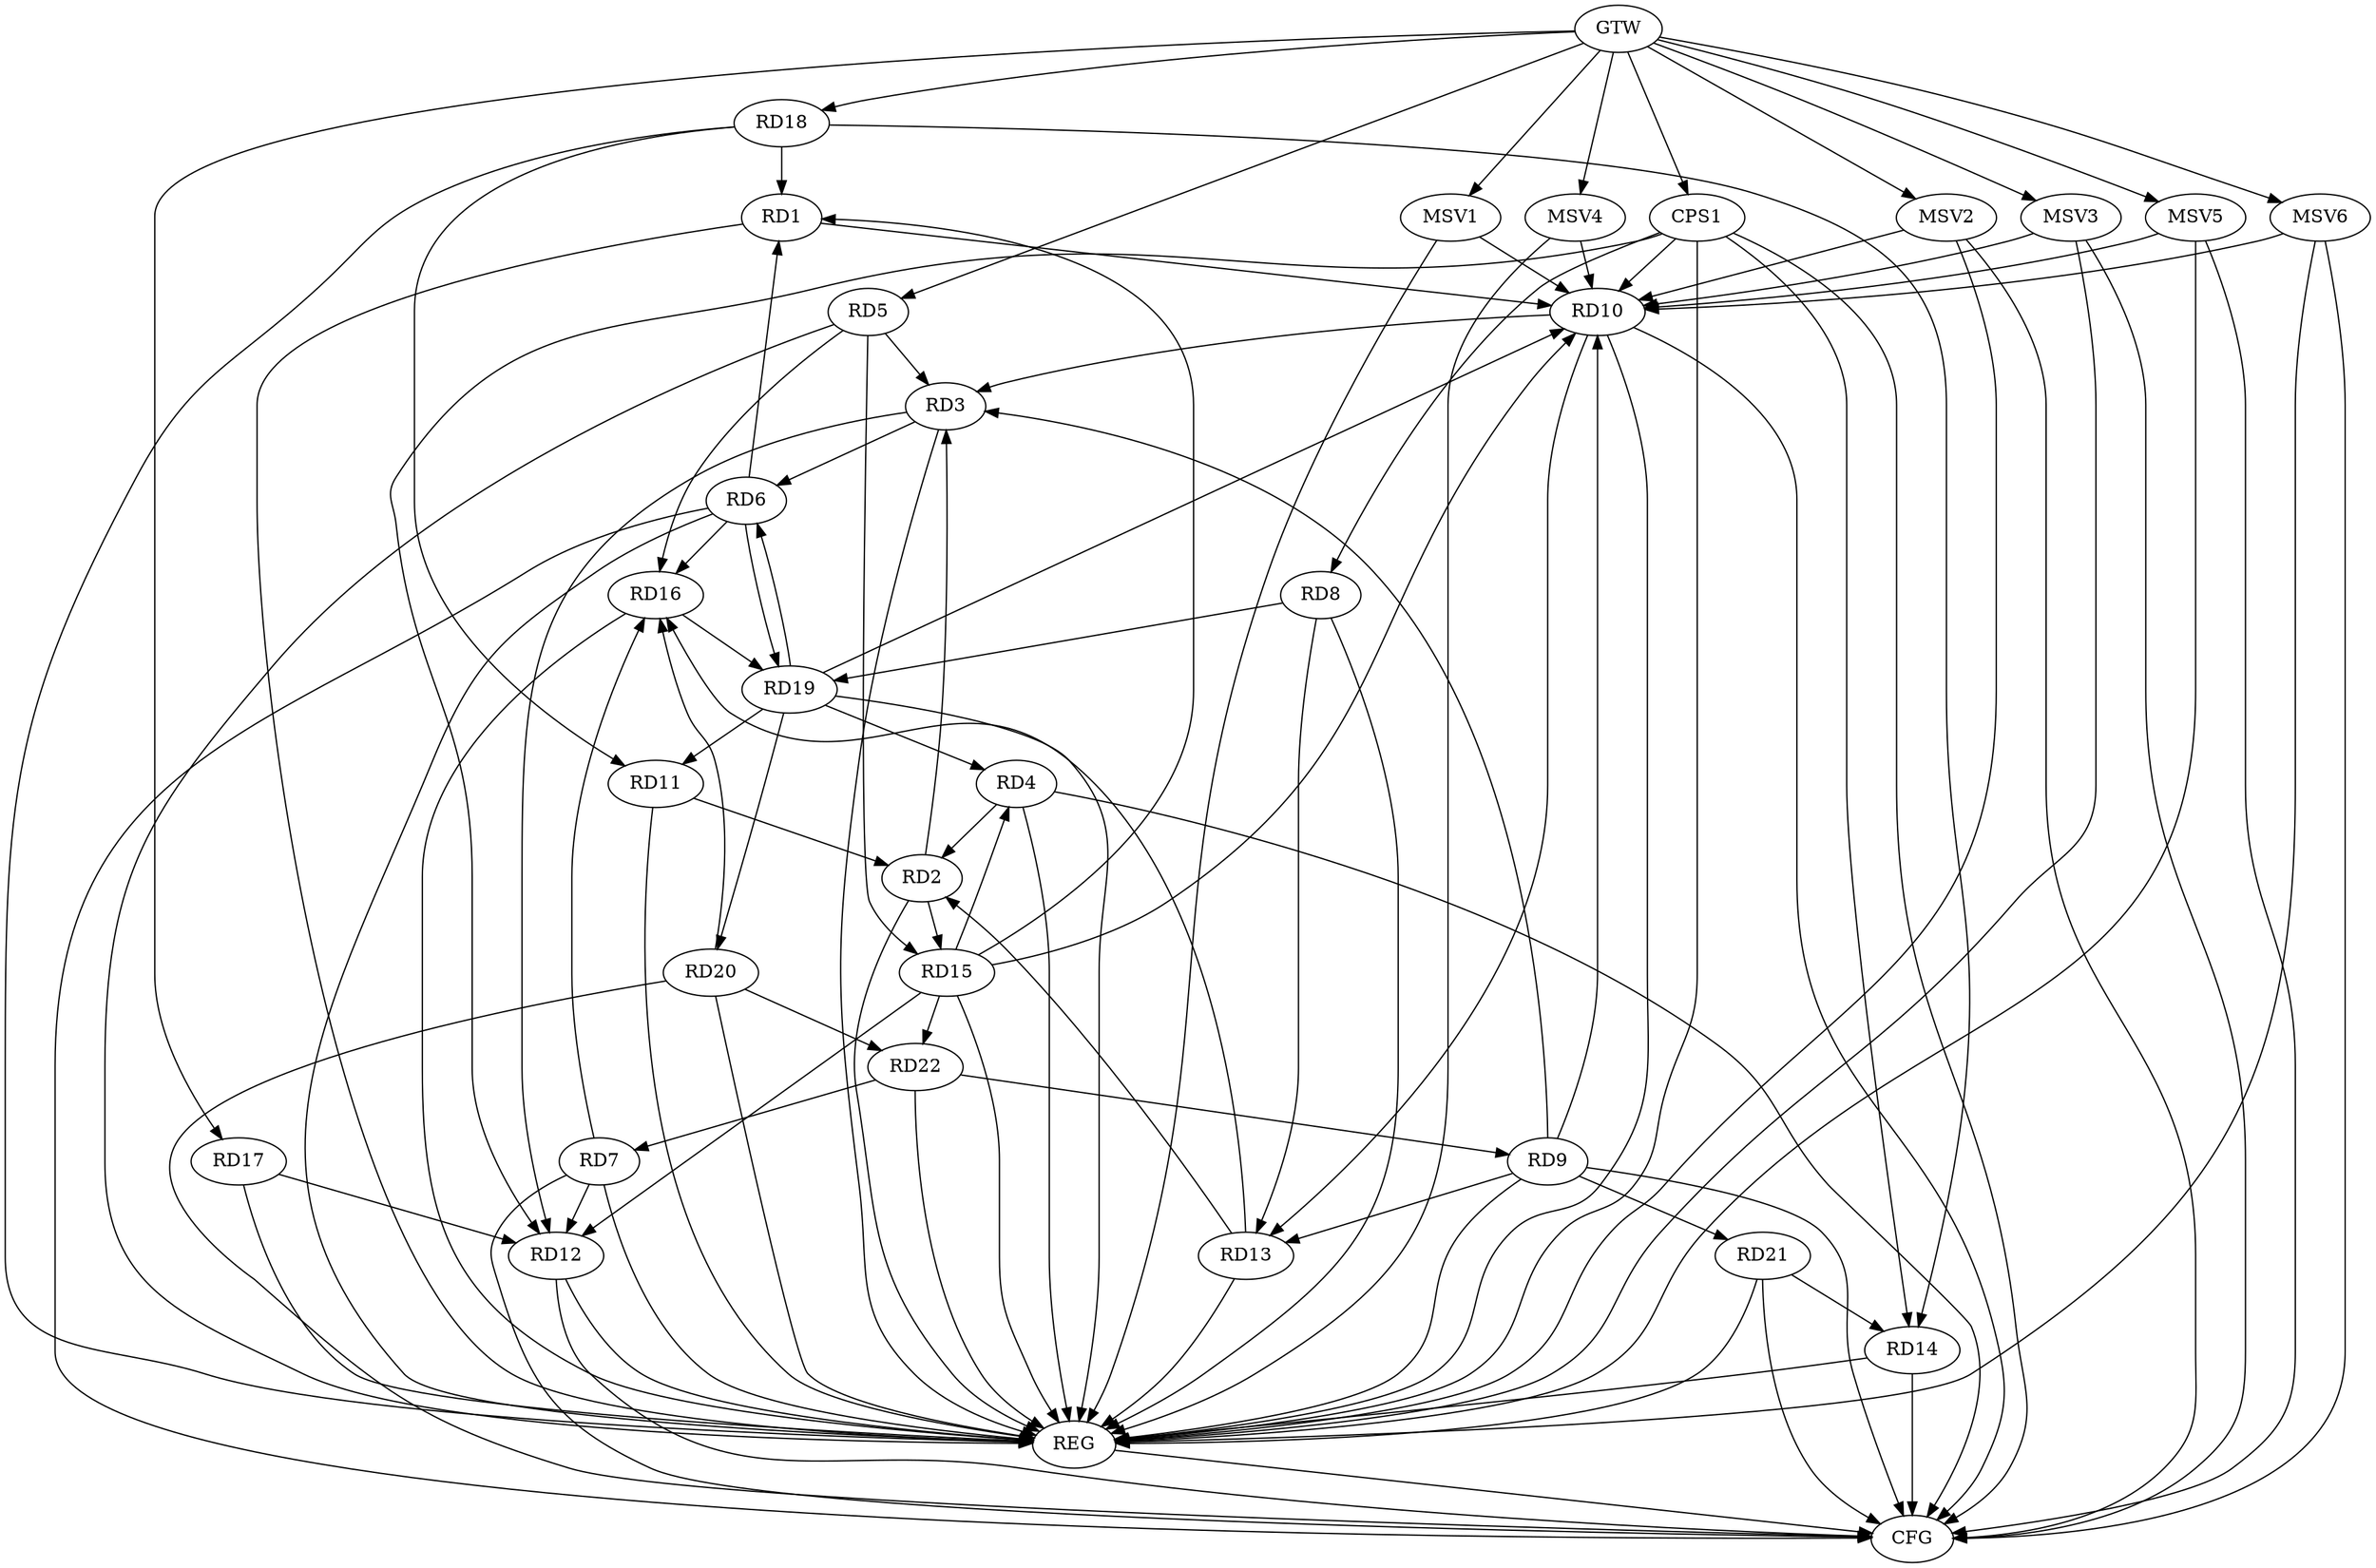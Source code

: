 strict digraph G {
  RD1 [ label="RD1" ];
  RD2 [ label="RD2" ];
  RD3 [ label="RD3" ];
  RD4 [ label="RD4" ];
  RD5 [ label="RD5" ];
  RD6 [ label="RD6" ];
  RD7 [ label="RD7" ];
  RD8 [ label="RD8" ];
  RD9 [ label="RD9" ];
  RD10 [ label="RD10" ];
  RD11 [ label="RD11" ];
  RD12 [ label="RD12" ];
  RD13 [ label="RD13" ];
  RD14 [ label="RD14" ];
  RD15 [ label="RD15" ];
  RD16 [ label="RD16" ];
  RD17 [ label="RD17" ];
  RD18 [ label="RD18" ];
  RD19 [ label="RD19" ];
  RD20 [ label="RD20" ];
  RD21 [ label="RD21" ];
  RD22 [ label="RD22" ];
  CPS1 [ label="CPS1" ];
  GTW [ label="GTW" ];
  REG [ label="REG" ];
  CFG [ label="CFG" ];
  MSV1 [ label="MSV1" ];
  MSV2 [ label="MSV2" ];
  MSV3 [ label="MSV3" ];
  MSV4 [ label="MSV4" ];
  MSV5 [ label="MSV5" ];
  MSV6 [ label="MSV6" ];
  RD6 -> RD1;
  RD1 -> RD10;
  RD15 -> RD1;
  RD18 -> RD1;
  RD2 -> RD3;
  RD4 -> RD2;
  RD11 -> RD2;
  RD13 -> RD2;
  RD2 -> RD15;
  RD5 -> RD3;
  RD3 -> RD6;
  RD9 -> RD3;
  RD10 -> RD3;
  RD3 -> RD12;
  RD15 -> RD4;
  RD19 -> RD4;
  RD5 -> RD15;
  RD5 -> RD16;
  RD6 -> RD16;
  RD6 -> RD19;
  RD19 -> RD6;
  RD7 -> RD12;
  RD7 -> RD16;
  RD22 -> RD7;
  RD8 -> RD13;
  RD8 -> RD19;
  RD9 -> RD10;
  RD9 -> RD13;
  RD9 -> RD21;
  RD22 -> RD9;
  RD10 -> RD13;
  RD15 -> RD10;
  RD19 -> RD10;
  RD18 -> RD11;
  RD19 -> RD11;
  RD15 -> RD12;
  RD17 -> RD12;
  RD13 -> RD16;
  RD18 -> RD14;
  RD21 -> RD14;
  RD15 -> RD22;
  RD16 -> RD19;
  RD20 -> RD16;
  RD19 -> RD20;
  RD20 -> RD22;
  CPS1 -> RD12;
  CPS1 -> RD14;
  CPS1 -> RD8;
  CPS1 -> RD10;
  GTW -> RD5;
  GTW -> RD17;
  GTW -> RD18;
  GTW -> CPS1;
  RD1 -> REG;
  RD2 -> REG;
  RD3 -> REG;
  RD4 -> REG;
  RD5 -> REG;
  RD6 -> REG;
  RD7 -> REG;
  RD8 -> REG;
  RD9 -> REG;
  RD10 -> REG;
  RD11 -> REG;
  RD12 -> REG;
  RD13 -> REG;
  RD14 -> REG;
  RD15 -> REG;
  RD16 -> REG;
  RD17 -> REG;
  RD18 -> REG;
  RD19 -> REG;
  RD20 -> REG;
  RD21 -> REG;
  RD22 -> REG;
  CPS1 -> REG;
  RD10 -> CFG;
  RD6 -> CFG;
  RD7 -> CFG;
  RD21 -> CFG;
  RD12 -> CFG;
  RD4 -> CFG;
  RD14 -> CFG;
  RD20 -> CFG;
  CPS1 -> CFG;
  RD9 -> CFG;
  REG -> CFG;
  MSV1 -> RD10;
  GTW -> MSV1;
  MSV1 -> REG;
  MSV2 -> RD10;
  MSV3 -> RD10;
  GTW -> MSV2;
  MSV2 -> REG;
  MSV2 -> CFG;
  GTW -> MSV3;
  MSV3 -> REG;
  MSV3 -> CFG;
  MSV4 -> RD10;
  GTW -> MSV4;
  MSV4 -> REG;
  MSV5 -> RD10;
  MSV6 -> RD10;
  GTW -> MSV5;
  MSV5 -> REG;
  MSV5 -> CFG;
  GTW -> MSV6;
  MSV6 -> REG;
  MSV6 -> CFG;
}
